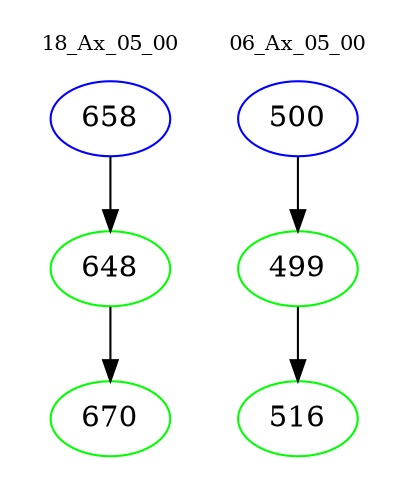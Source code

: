 digraph{
subgraph cluster_0 {
color = white
label = "18_Ax_05_00";
fontsize=10;
T0_658 [label="658", color="blue"]
T0_658 -> T0_648 [color="black"]
T0_648 [label="648", color="green"]
T0_648 -> T0_670 [color="black"]
T0_670 [label="670", color="green"]
}
subgraph cluster_1 {
color = white
label = "06_Ax_05_00";
fontsize=10;
T1_500 [label="500", color="blue"]
T1_500 -> T1_499 [color="black"]
T1_499 [label="499", color="green"]
T1_499 -> T1_516 [color="black"]
T1_516 [label="516", color="green"]
}
}
